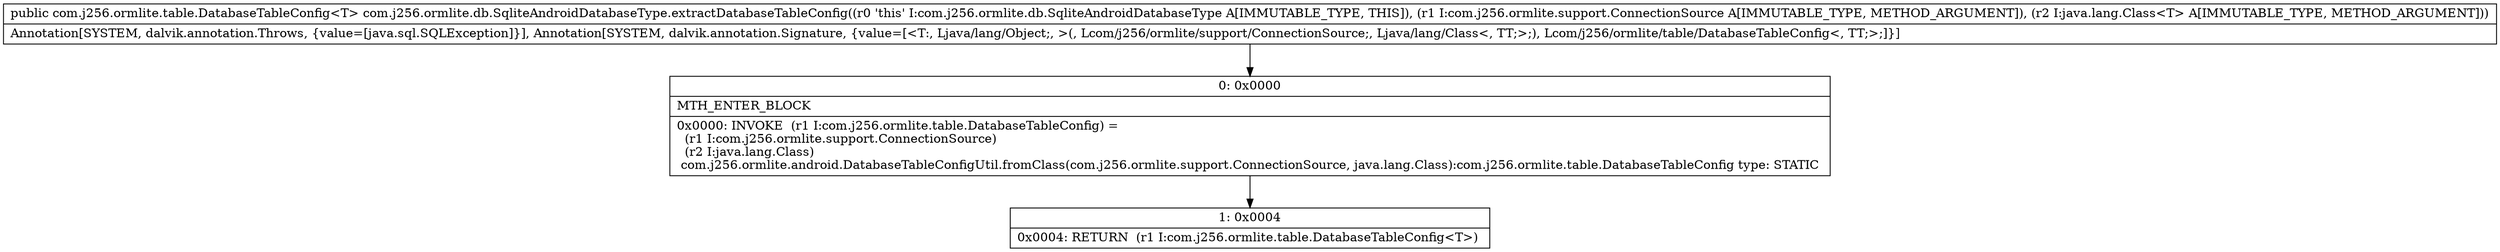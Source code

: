 digraph "CFG forcom.j256.ormlite.db.SqliteAndroidDatabaseType.extractDatabaseTableConfig(Lcom\/j256\/ormlite\/support\/ConnectionSource;Ljava\/lang\/Class;)Lcom\/j256\/ormlite\/table\/DatabaseTableConfig;" {
Node_0 [shape=record,label="{0\:\ 0x0000|MTH_ENTER_BLOCK\l|0x0000: INVOKE  (r1 I:com.j256.ormlite.table.DatabaseTableConfig) = \l  (r1 I:com.j256.ormlite.support.ConnectionSource)\l  (r2 I:java.lang.Class)\l com.j256.ormlite.android.DatabaseTableConfigUtil.fromClass(com.j256.ormlite.support.ConnectionSource, java.lang.Class):com.j256.ormlite.table.DatabaseTableConfig type: STATIC \l}"];
Node_1 [shape=record,label="{1\:\ 0x0004|0x0004: RETURN  (r1 I:com.j256.ormlite.table.DatabaseTableConfig\<T\>) \l}"];
MethodNode[shape=record,label="{public com.j256.ormlite.table.DatabaseTableConfig\<T\> com.j256.ormlite.db.SqliteAndroidDatabaseType.extractDatabaseTableConfig((r0 'this' I:com.j256.ormlite.db.SqliteAndroidDatabaseType A[IMMUTABLE_TYPE, THIS]), (r1 I:com.j256.ormlite.support.ConnectionSource A[IMMUTABLE_TYPE, METHOD_ARGUMENT]), (r2 I:java.lang.Class\<T\> A[IMMUTABLE_TYPE, METHOD_ARGUMENT]))  | Annotation[SYSTEM, dalvik.annotation.Throws, \{value=[java.sql.SQLException]\}], Annotation[SYSTEM, dalvik.annotation.Signature, \{value=[\<T:, Ljava\/lang\/Object;, \>(, Lcom\/j256\/ormlite\/support\/ConnectionSource;, Ljava\/lang\/Class\<, TT;\>;), Lcom\/j256\/ormlite\/table\/DatabaseTableConfig\<, TT;\>;]\}]\l}"];
MethodNode -> Node_0;
Node_0 -> Node_1;
}

